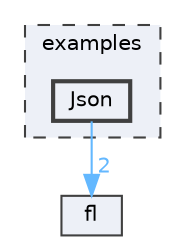 digraph "/home/runner/work/FastLED/FastLED/examples/Json"
{
 // INTERACTIVE_SVG=YES
 // LATEX_PDF_SIZE
  bgcolor="transparent";
  edge [fontname=Helvetica,fontsize=10,labelfontname=Helvetica,labelfontsize=10];
  node [fontname=Helvetica,fontsize=10,shape=box,height=0.2,width=0.4];
  compound=true
  subgraph clusterdir_d28a4824dc47e487b107a5db32ef43c4 {
    graph [ bgcolor="#edf0f7", pencolor="grey25", label="examples", fontname=Helvetica,fontsize=10 style="filled,dashed", URL="dir_d28a4824dc47e487b107a5db32ef43c4.html",tooltip=""]
  dir_6ed7262a38b6421598c9b1d865f4cd95 [label="Json", fillcolor="#edf0f7", color="grey25", style="filled,bold", URL="dir_6ed7262a38b6421598c9b1d865f4cd95.html",tooltip=""];
  }
  dir_4d1829fa9bd13d7db71e765b2707b248 [label="fl", fillcolor="#edf0f7", color="grey25", style="filled", URL="dir_4d1829fa9bd13d7db71e765b2707b248.html",tooltip=""];
  dir_6ed7262a38b6421598c9b1d865f4cd95->dir_4d1829fa9bd13d7db71e765b2707b248 [headlabel="2", labeldistance=1.5 headhref="dir_000062_000042.html" href="dir_000062_000042.html" color="steelblue1" fontcolor="steelblue1"];
}
